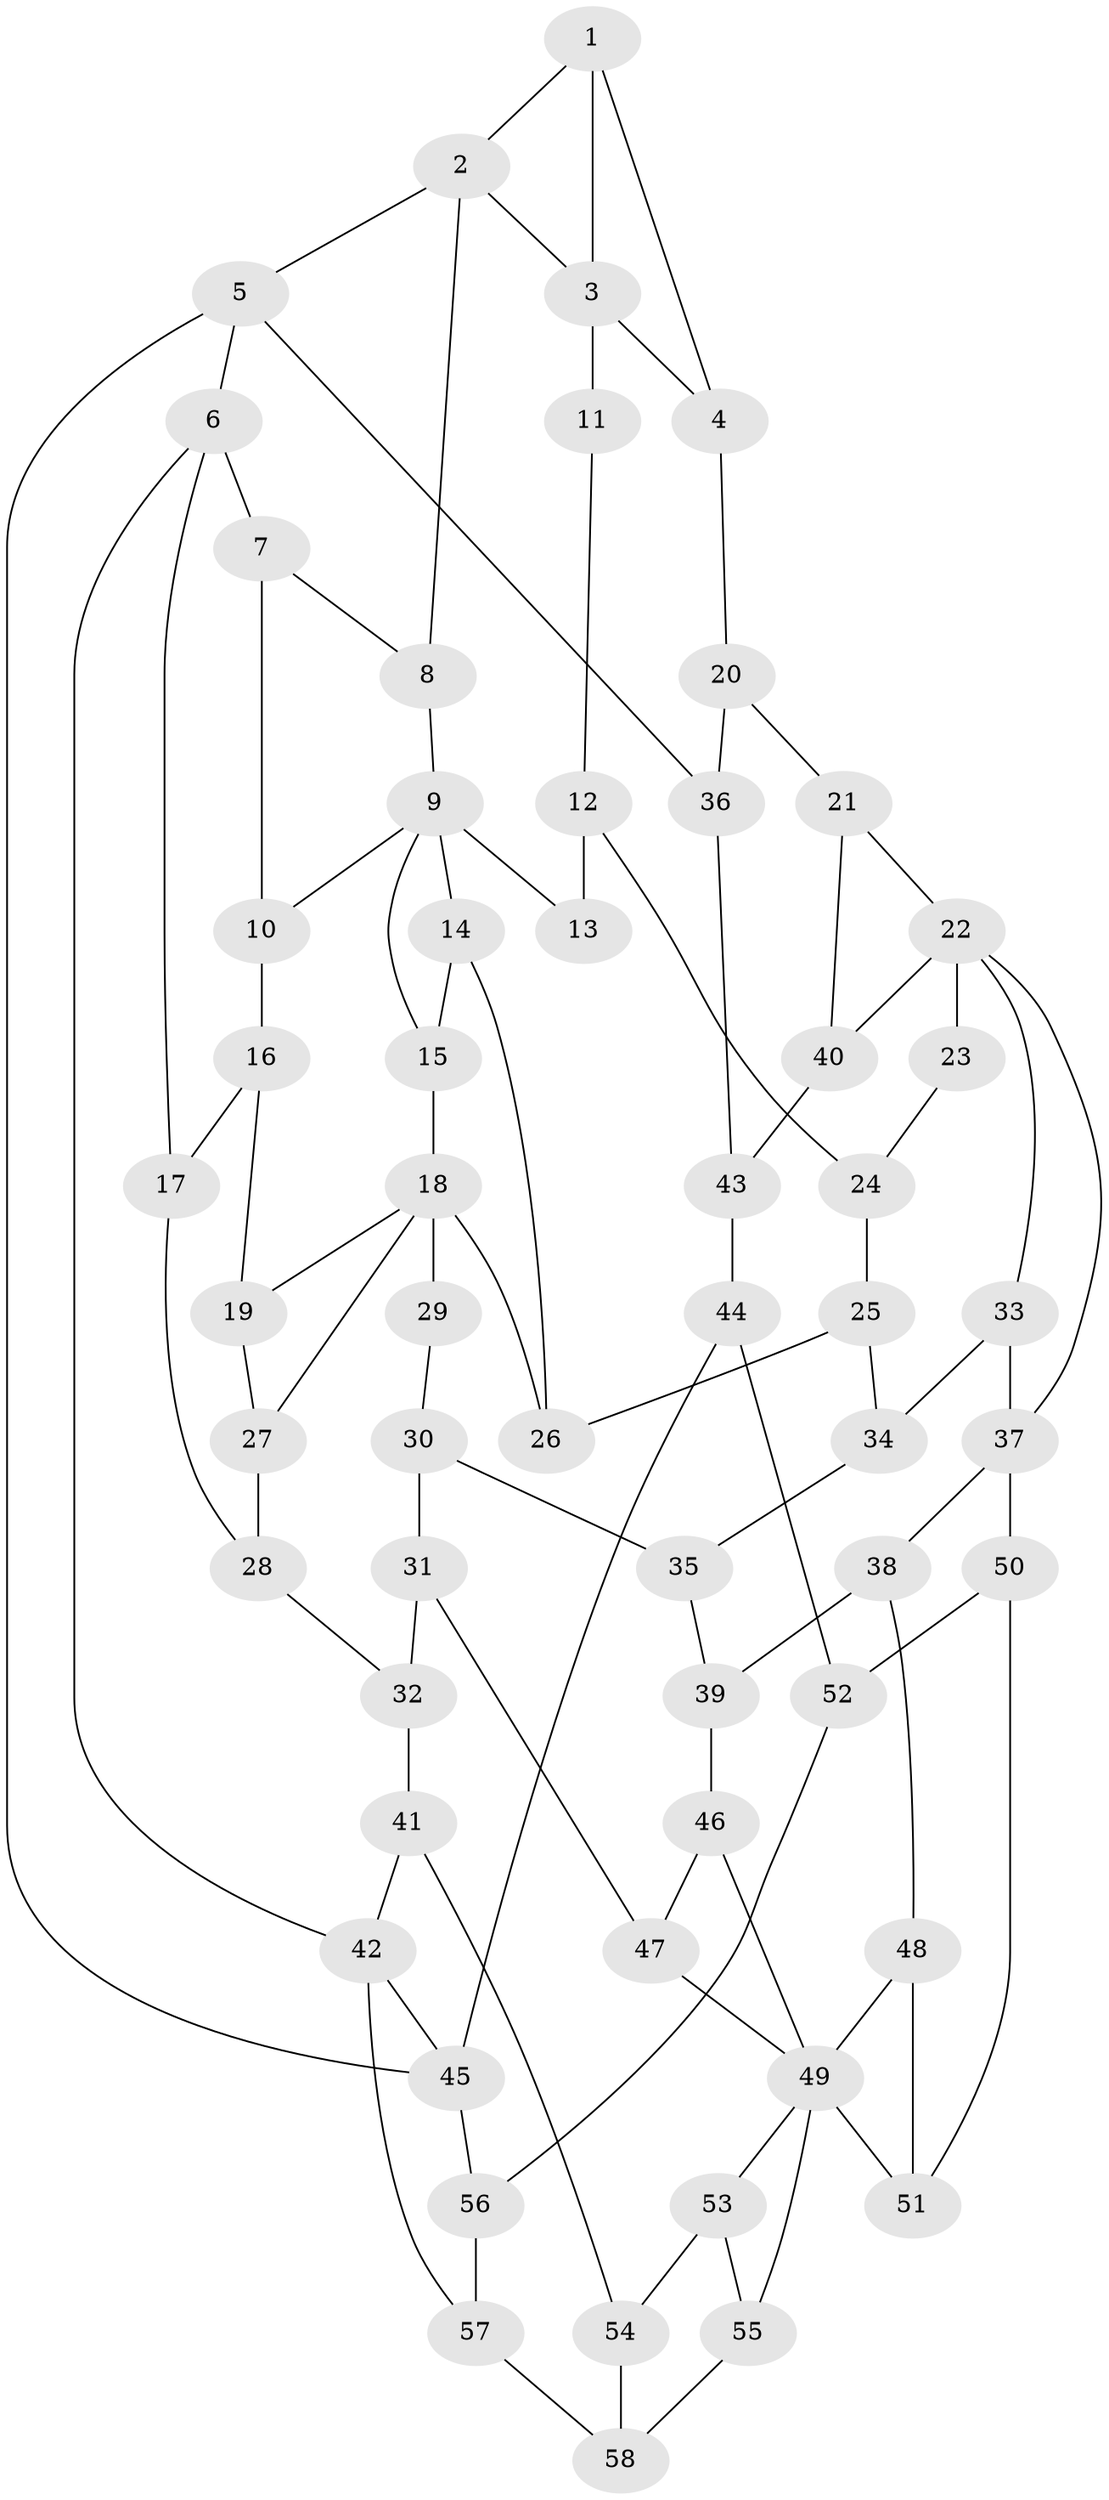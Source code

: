 // original degree distribution, {3: 0.024390243902439025, 4: 0.23170731707317074, 6: 0.2073170731707317, 5: 0.5365853658536586}
// Generated by graph-tools (version 1.1) at 2025/54/03/04/25 22:54:48]
// undirected, 58 vertices, 93 edges
graph export_dot {
  node [color=gray90,style=filled];
  1;
  2;
  3;
  4;
  5;
  6;
  7;
  8;
  9;
  10;
  11;
  12;
  13;
  14;
  15;
  16;
  17;
  18;
  19;
  20;
  21;
  22;
  23;
  24;
  25;
  26;
  27;
  28;
  29;
  30;
  31;
  32;
  33;
  34;
  35;
  36;
  37;
  38;
  39;
  40;
  41;
  42;
  43;
  44;
  45;
  46;
  47;
  48;
  49;
  50;
  51;
  52;
  53;
  54;
  55;
  56;
  57;
  58;
  1 -- 2 [weight=1.0];
  1 -- 3 [weight=2.0];
  1 -- 4 [weight=1.0];
  2 -- 3 [weight=1.0];
  2 -- 5 [weight=1.0];
  2 -- 8 [weight=1.0];
  3 -- 4 [weight=1.0];
  3 -- 11 [weight=2.0];
  4 -- 20 [weight=1.0];
  5 -- 6 [weight=1.0];
  5 -- 36 [weight=1.0];
  5 -- 45 [weight=1.0];
  6 -- 7 [weight=1.0];
  6 -- 17 [weight=1.0];
  6 -- 42 [weight=1.0];
  7 -- 8 [weight=1.0];
  7 -- 10 [weight=1.0];
  8 -- 9 [weight=1.0];
  9 -- 10 [weight=1.0];
  9 -- 13 [weight=2.0];
  9 -- 14 [weight=1.0];
  9 -- 15 [weight=1.0];
  10 -- 16 [weight=1.0];
  11 -- 12 [weight=1.0];
  12 -- 13 [weight=1.0];
  12 -- 24 [weight=1.0];
  14 -- 15 [weight=1.0];
  14 -- 26 [weight=1.0];
  15 -- 18 [weight=1.0];
  16 -- 17 [weight=1.0];
  16 -- 19 [weight=1.0];
  17 -- 28 [weight=1.0];
  18 -- 19 [weight=1.0];
  18 -- 26 [weight=1.0];
  18 -- 27 [weight=1.0];
  18 -- 29 [weight=2.0];
  19 -- 27 [weight=1.0];
  20 -- 21 [weight=1.0];
  20 -- 36 [weight=1.0];
  21 -- 22 [weight=1.0];
  21 -- 40 [weight=1.0];
  22 -- 23 [weight=2.0];
  22 -- 33 [weight=1.0];
  22 -- 37 [weight=1.0];
  22 -- 40 [weight=1.0];
  23 -- 24 [weight=1.0];
  24 -- 25 [weight=1.0];
  25 -- 26 [weight=1.0];
  25 -- 34 [weight=1.0];
  27 -- 28 [weight=1.0];
  28 -- 32 [weight=1.0];
  29 -- 30 [weight=1.0];
  30 -- 31 [weight=1.0];
  30 -- 35 [weight=1.0];
  31 -- 32 [weight=1.0];
  31 -- 47 [weight=1.0];
  32 -- 41 [weight=1.0];
  33 -- 34 [weight=1.0];
  33 -- 37 [weight=1.0];
  34 -- 35 [weight=1.0];
  35 -- 39 [weight=1.0];
  36 -- 43 [weight=1.0];
  37 -- 38 [weight=1.0];
  37 -- 50 [weight=1.0];
  38 -- 39 [weight=1.0];
  38 -- 48 [weight=1.0];
  39 -- 46 [weight=1.0];
  40 -- 43 [weight=1.0];
  41 -- 42 [weight=1.0];
  41 -- 54 [weight=1.0];
  42 -- 45 [weight=1.0];
  42 -- 57 [weight=1.0];
  43 -- 44 [weight=4.0];
  44 -- 45 [weight=1.0];
  44 -- 52 [weight=1.0];
  45 -- 56 [weight=1.0];
  46 -- 47 [weight=1.0];
  46 -- 49 [weight=1.0];
  47 -- 49 [weight=1.0];
  48 -- 49 [weight=1.0];
  48 -- 51 [weight=1.0];
  49 -- 51 [weight=1.0];
  49 -- 53 [weight=1.0];
  49 -- 55 [weight=1.0];
  50 -- 51 [weight=1.0];
  50 -- 52 [weight=1.0];
  52 -- 56 [weight=1.0];
  53 -- 54 [weight=1.0];
  53 -- 55 [weight=1.0];
  54 -- 58 [weight=1.0];
  55 -- 58 [weight=1.0];
  56 -- 57 [weight=1.0];
  57 -- 58 [weight=1.0];
}
